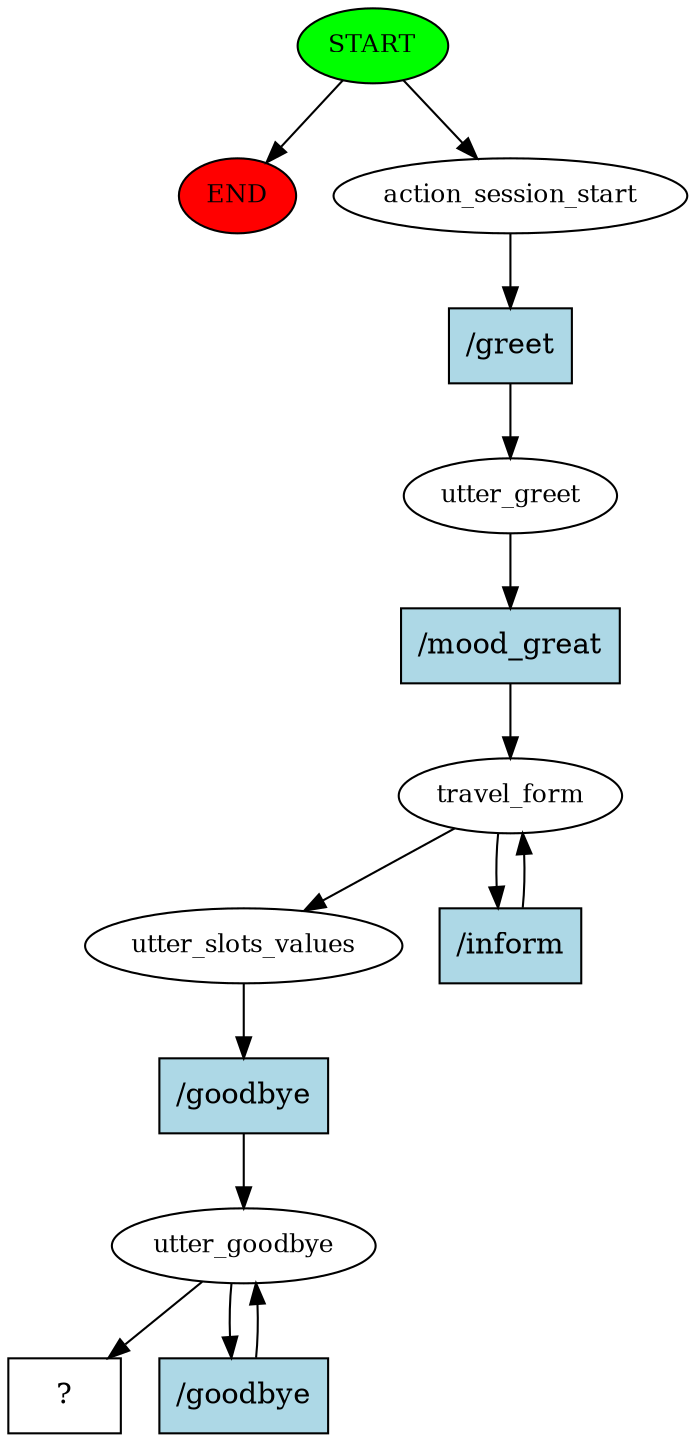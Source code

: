 digraph  {
0 [class="start active", fillcolor=green, fontsize=12, label=START, style=filled];
"-1" [class=end, fillcolor=red, fontsize=12, label=END, style=filled];
1 [class=active, fontsize=12, label=action_session_start];
2 [class=active, fontsize=12, label=utter_greet];
3 [class=active, fontsize=12, label=travel_form];
6 [class=active, fontsize=12, label=utter_slots_values];
7 [class=active, fontsize=12, label=utter_goodbye];
9 [class="intent dashed active", label="  ?  ", shape=rect];
10 [class="intent active", fillcolor=lightblue, label="/greet", shape=rect, style=filled];
11 [class="intent active", fillcolor=lightblue, label="/mood_great", shape=rect, style=filled];
12 [class="intent active", fillcolor=lightblue, label="/inform", shape=rect, style=filled];
13 [class="intent active", fillcolor=lightblue, label="/goodbye", shape=rect, style=filled];
14 [class="intent active", fillcolor=lightblue, label="/goodbye", shape=rect, style=filled];
0 -> "-1"  [class="", key=NONE, label=""];
0 -> 1  [class=active, key=NONE, label=""];
1 -> 10  [class=active, key=0];
2 -> 11  [class=active, key=0];
3 -> 6  [class=active, key=NONE, label=""];
3 -> 12  [class=active, key=0];
6 -> 13  [class=active, key=0];
7 -> 9  [class=active, key=NONE, label=""];
7 -> 14  [class=active, key=0];
10 -> 2  [class=active, key=0];
11 -> 3  [class=active, key=0];
12 -> 3  [class=active, key=0];
13 -> 7  [class=active, key=0];
14 -> 7  [class=active, key=0];
}
